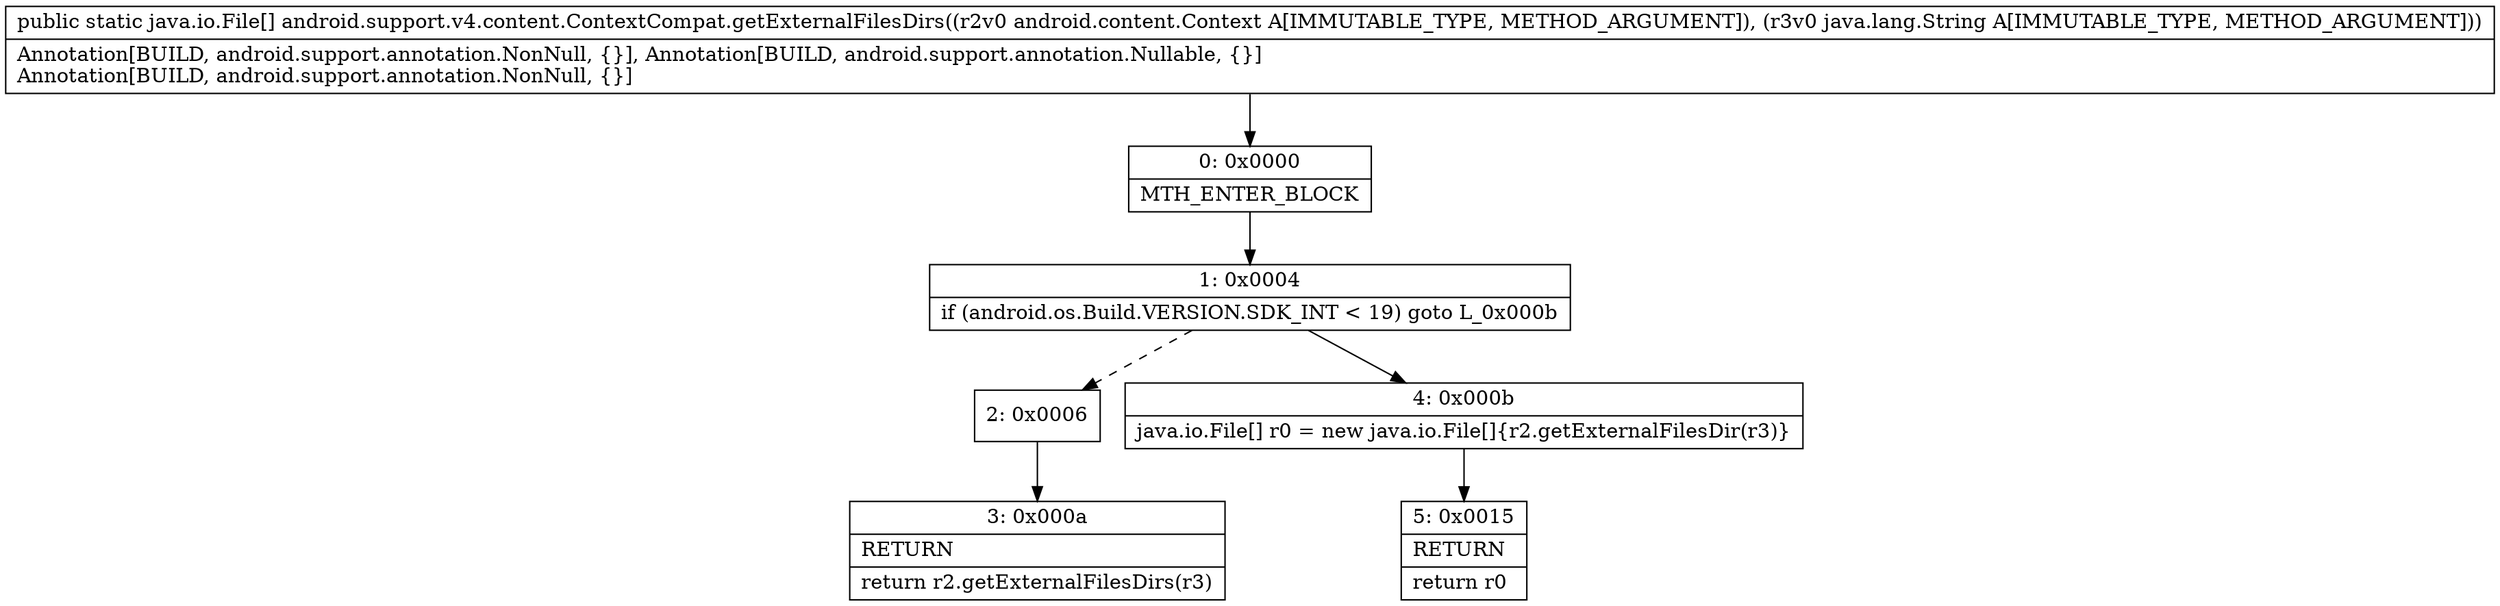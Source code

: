 digraph "CFG forandroid.support.v4.content.ContextCompat.getExternalFilesDirs(Landroid\/content\/Context;Ljava\/lang\/String;)[Ljava\/io\/File;" {
Node_0 [shape=record,label="{0\:\ 0x0000|MTH_ENTER_BLOCK\l}"];
Node_1 [shape=record,label="{1\:\ 0x0004|if (android.os.Build.VERSION.SDK_INT \< 19) goto L_0x000b\l}"];
Node_2 [shape=record,label="{2\:\ 0x0006}"];
Node_3 [shape=record,label="{3\:\ 0x000a|RETURN\l|return r2.getExternalFilesDirs(r3)\l}"];
Node_4 [shape=record,label="{4\:\ 0x000b|java.io.File[] r0 = new java.io.File[]\{r2.getExternalFilesDir(r3)\}\l}"];
Node_5 [shape=record,label="{5\:\ 0x0015|RETURN\l|return r0\l}"];
MethodNode[shape=record,label="{public static java.io.File[] android.support.v4.content.ContextCompat.getExternalFilesDirs((r2v0 android.content.Context A[IMMUTABLE_TYPE, METHOD_ARGUMENT]), (r3v0 java.lang.String A[IMMUTABLE_TYPE, METHOD_ARGUMENT]))  | Annotation[BUILD, android.support.annotation.NonNull, \{\}], Annotation[BUILD, android.support.annotation.Nullable, \{\}]\lAnnotation[BUILD, android.support.annotation.NonNull, \{\}]\l}"];
MethodNode -> Node_0;
Node_0 -> Node_1;
Node_1 -> Node_2[style=dashed];
Node_1 -> Node_4;
Node_2 -> Node_3;
Node_4 -> Node_5;
}


